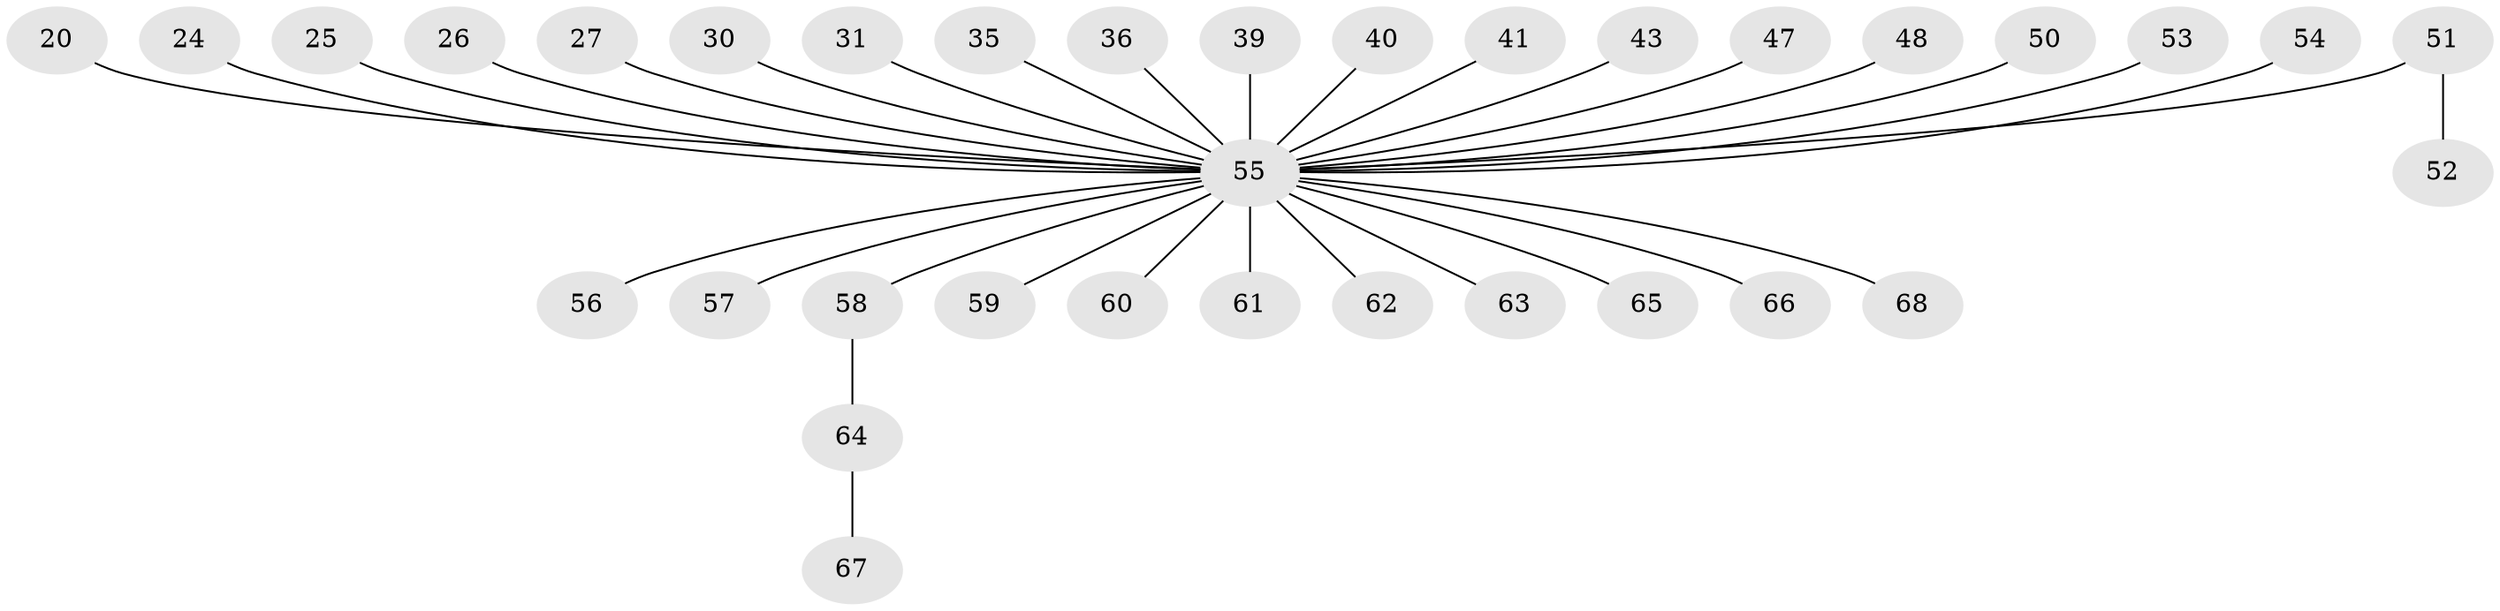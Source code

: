 // original degree distribution, {6: 0.014705882352941176, 4: 0.058823529411764705, 1: 0.5294117647058824, 5: 0.04411764705882353, 2: 0.27941176470588236, 7: 0.029411764705882353, 3: 0.04411764705882353}
// Generated by graph-tools (version 1.1) at 2025/53/03/09/25 04:53:05]
// undirected, 34 vertices, 33 edges
graph export_dot {
graph [start="1"]
  node [color=gray90,style=filled];
  20;
  24;
  25;
  26;
  27;
  30;
  31;
  35;
  36;
  39;
  40;
  41;
  43;
  47;
  48;
  50;
  51;
  52;
  53;
  54;
  55 [super="+19+15+23+45+32+37+34+38+46+44+10+11+17"];
  56;
  57;
  58 [super="+49"];
  59;
  60 [super="+42"];
  61;
  62;
  63;
  64;
  65;
  66;
  67;
  68;
  20 -- 55;
  24 -- 55;
  25 -- 55;
  26 -- 55;
  27 -- 55;
  30 -- 55;
  31 -- 55;
  35 -- 55;
  36 -- 55;
  39 -- 55;
  40 -- 55;
  41 -- 55;
  43 -- 55;
  47 -- 55;
  48 -- 55;
  50 -- 55;
  51 -- 52;
  51 -- 55;
  53 -- 55;
  54 -- 55;
  55 -- 57;
  55 -- 59;
  55 -- 65;
  55 -- 66;
  55 -- 68;
  55 -- 56;
  55 -- 61;
  55 -- 62;
  55 -- 63;
  55 -- 60;
  55 -- 58;
  58 -- 64;
  64 -- 67;
}
